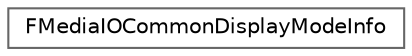 digraph "Graphical Class Hierarchy"
{
 // INTERACTIVE_SVG=YES
 // LATEX_PDF_SIZE
  bgcolor="transparent";
  edge [fontname=Helvetica,fontsize=10,labelfontname=Helvetica,labelfontsize=10];
  node [fontname=Helvetica,fontsize=10,shape=box,height=0.2,width=0.4];
  rankdir="LR";
  Node0 [id="Node000000",label="FMediaIOCommonDisplayModeInfo",height=0.2,width=0.4,color="grey40", fillcolor="white", style="filled",URL="$dc/dc3/structFMediaIOCommonDisplayModeInfo.html",tooltip=" "];
}
